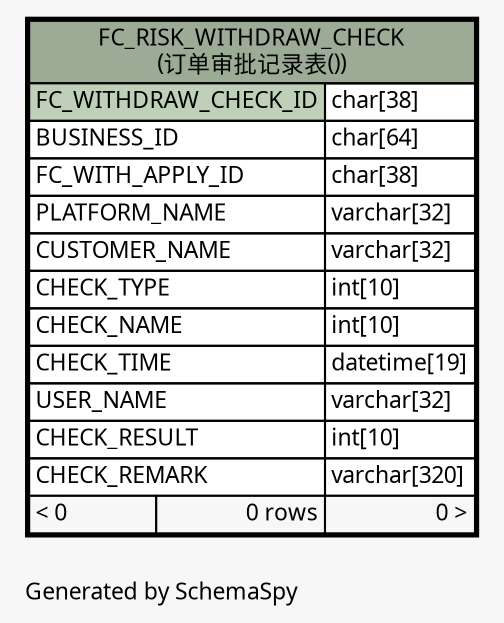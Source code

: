 // dot 2.26.0 on Linux 2.6.32-504.8.1.el6.x86_64
// SchemaSpy rev Unknown
digraph "oneDegreeRelationshipsDiagram" {
  graph [
    rankdir="RL"
    bgcolor="#f7f7f7"
    label="\nGenerated by SchemaSpy"
    labeljust="l"
    nodesep="0.18"
    ranksep="0.46"
    fontname="Microsoft YaHei"
    fontsize="11"
  ];
  node [
    fontname="Microsoft YaHei"
    fontsize="11"
    shape="plaintext"
  ];
  edge [
    arrowsize="0.8"
  ];
  "FC_RISK_WITHDRAW_CHECK" [
    label=<
    <TABLE BORDER="2" CELLBORDER="1" CELLSPACING="0" BGCOLOR="#ffffff">
      <TR><TD COLSPAN="3" BGCOLOR="#9bab96" ALIGN="CENTER">FC_RISK_WITHDRAW_CHECK<br/>(订单审批记录表())</TD></TR>
      <TR><TD PORT="FC_WITHDRAW_CHECK_ID" COLSPAN="2" BGCOLOR="#bed1b8" ALIGN="LEFT">FC_WITHDRAW_CHECK_ID</TD><TD PORT="FC_WITHDRAW_CHECK_ID.type" ALIGN="LEFT">char[38]</TD></TR>
      <TR><TD PORT="BUSINESS_ID" COLSPAN="2" ALIGN="LEFT">BUSINESS_ID</TD><TD PORT="BUSINESS_ID.type" ALIGN="LEFT">char[64]</TD></TR>
      <TR><TD PORT="FC_WITH_APPLY_ID" COLSPAN="2" ALIGN="LEFT">FC_WITH_APPLY_ID</TD><TD PORT="FC_WITH_APPLY_ID.type" ALIGN="LEFT">char[38]</TD></TR>
      <TR><TD PORT="PLATFORM_NAME" COLSPAN="2" ALIGN="LEFT">PLATFORM_NAME</TD><TD PORT="PLATFORM_NAME.type" ALIGN="LEFT">varchar[32]</TD></TR>
      <TR><TD PORT="CUSTOMER_NAME" COLSPAN="2" ALIGN="LEFT">CUSTOMER_NAME</TD><TD PORT="CUSTOMER_NAME.type" ALIGN="LEFT">varchar[32]</TD></TR>
      <TR><TD PORT="CHECK_TYPE" COLSPAN="2" ALIGN="LEFT">CHECK_TYPE</TD><TD PORT="CHECK_TYPE.type" ALIGN="LEFT">int[10]</TD></TR>
      <TR><TD PORT="CHECK_NAME" COLSPAN="2" ALIGN="LEFT">CHECK_NAME</TD><TD PORT="CHECK_NAME.type" ALIGN="LEFT">int[10]</TD></TR>
      <TR><TD PORT="CHECK_TIME" COLSPAN="2" ALIGN="LEFT">CHECK_TIME</TD><TD PORT="CHECK_TIME.type" ALIGN="LEFT">datetime[19]</TD></TR>
      <TR><TD PORT="USER_NAME" COLSPAN="2" ALIGN="LEFT">USER_NAME</TD><TD PORT="USER_NAME.type" ALIGN="LEFT">varchar[32]</TD></TR>
      <TR><TD PORT="CHECK_RESULT" COLSPAN="2" ALIGN="LEFT">CHECK_RESULT</TD><TD PORT="CHECK_RESULT.type" ALIGN="LEFT">int[10]</TD></TR>
      <TR><TD PORT="CHECK_REMARK" COLSPAN="2" ALIGN="LEFT">CHECK_REMARK</TD><TD PORT="CHECK_REMARK.type" ALIGN="LEFT">varchar[320]</TD></TR>
      <TR><TD ALIGN="LEFT" BGCOLOR="#f7f7f7">&lt; 0</TD><TD ALIGN="RIGHT" BGCOLOR="#f7f7f7">0 rows</TD><TD ALIGN="RIGHT" BGCOLOR="#f7f7f7">0 &gt;</TD></TR>
    </TABLE>>
    URL="FC_RISK_WITHDRAW_CHECK.html"
    tooltip="FC_RISK_WITHDRAW_CHECK"
  ];
}
